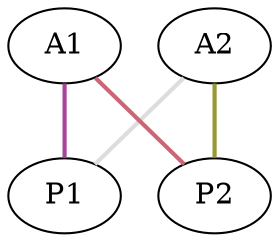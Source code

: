 graph {
	graph [rankdir=BT]
	A1
	A2
	P1
	P1 -- A2 [color="#DDDDDD" style=bold]
	P1 -- A1 [color="#AA4499" style=bold]
	P2
	P2 -- A1 [color="#CC6677" style=bold]
	P2 -- A2 [color="#999933" style=bold]
}
